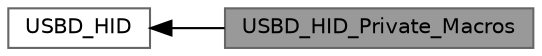 digraph "USBD_HID_Private_Macros"
{
 // LATEX_PDF_SIZE
  bgcolor="transparent";
  edge [fontname=Helvetica,fontsize=10,labelfontname=Helvetica,labelfontsize=10];
  node [fontname=Helvetica,fontsize=10,shape=box,height=0.2,width=0.4];
  rankdir=LR;
  Node2 [label="USBD_HID",height=0.2,width=0.4,color="grey40", fillcolor="white", style="filled",URL="$group__USBD__HID.html",tooltip="usbd core module"];
  Node1 [label="USBD_HID_Private_Macros",height=0.2,width=0.4,color="gray40", fillcolor="grey60", style="filled", fontcolor="black",tooltip=" "];
  Node2->Node1 [shape=plaintext, dir="back", style="solid"];
}
